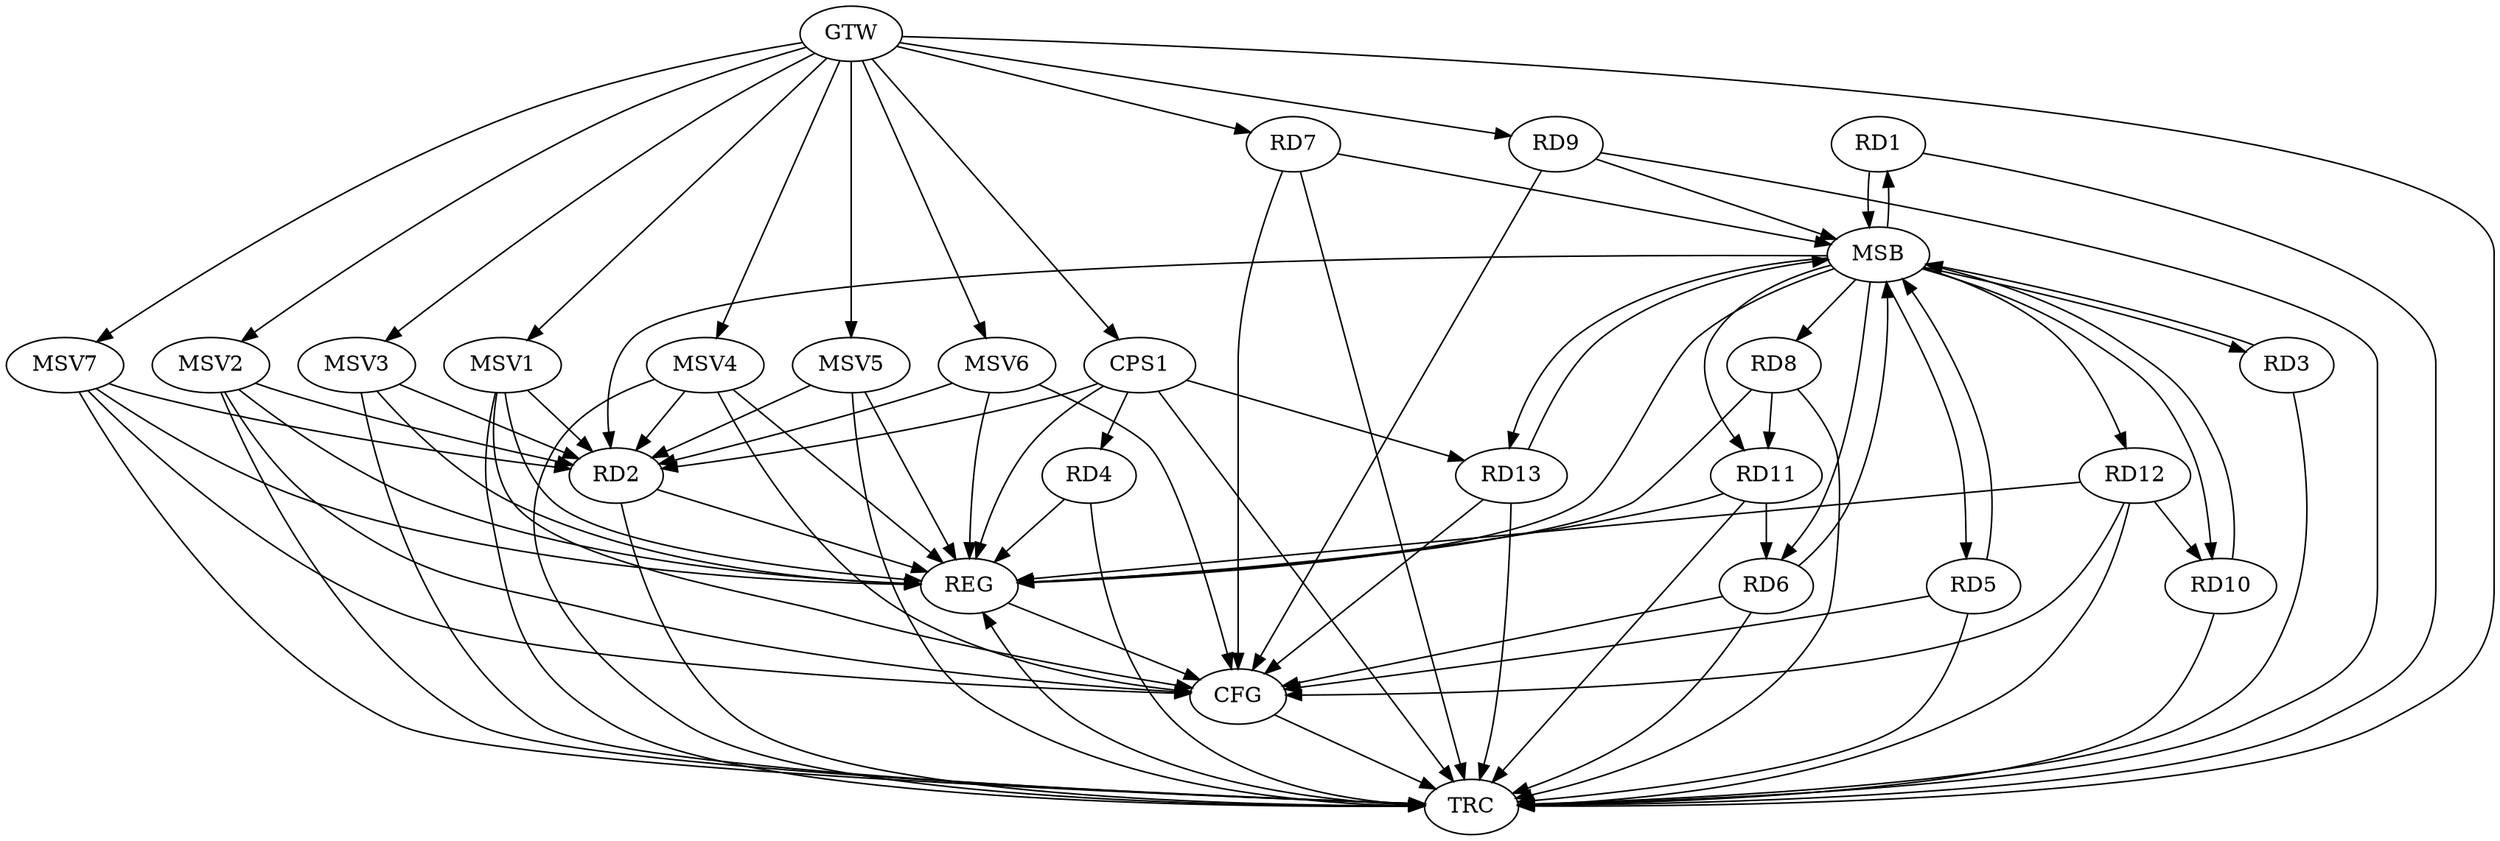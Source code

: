 strict digraph G {
  RD1 [ label="RD1" ];
  RD2 [ label="RD2" ];
  RD3 [ label="RD3" ];
  RD4 [ label="RD4" ];
  RD5 [ label="RD5" ];
  RD6 [ label="RD6" ];
  RD7 [ label="RD7" ];
  RD8 [ label="RD8" ];
  RD9 [ label="RD9" ];
  RD10 [ label="RD10" ];
  RD11 [ label="RD11" ];
  RD12 [ label="RD12" ];
  RD13 [ label="RD13" ];
  CPS1 [ label="CPS1" ];
  GTW [ label="GTW" ];
  REG [ label="REG" ];
  MSB [ label="MSB" ];
  CFG [ label="CFG" ];
  TRC [ label="TRC" ];
  MSV1 [ label="MSV1" ];
  MSV2 [ label="MSV2" ];
  MSV3 [ label="MSV3" ];
  MSV4 [ label="MSV4" ];
  MSV5 [ label="MSV5" ];
  MSV6 [ label="MSV6" ];
  MSV7 [ label="MSV7" ];
  RD11 -> RD6;
  RD8 -> RD11;
  RD12 -> RD10;
  CPS1 -> RD2;
  CPS1 -> RD4;
  CPS1 -> RD13;
  GTW -> RD7;
  GTW -> RD9;
  GTW -> CPS1;
  RD2 -> REG;
  RD4 -> REG;
  RD8 -> REG;
  RD11 -> REG;
  RD12 -> REG;
  CPS1 -> REG;
  RD1 -> MSB;
  MSB -> RD12;
  MSB -> REG;
  RD3 -> MSB;
  MSB -> RD6;
  MSB -> RD8;
  RD5 -> MSB;
  MSB -> RD3;
  MSB -> RD11;
  RD6 -> MSB;
  MSB -> RD5;
  RD7 -> MSB;
  MSB -> RD1;
  MSB -> RD2;
  MSB -> RD13;
  RD9 -> MSB;
  MSB -> RD10;
  RD10 -> MSB;
  RD13 -> MSB;
  RD7 -> CFG;
  RD9 -> CFG;
  RD13 -> CFG;
  RD6 -> CFG;
  RD5 -> CFG;
  RD12 -> CFG;
  REG -> CFG;
  RD1 -> TRC;
  RD2 -> TRC;
  RD3 -> TRC;
  RD4 -> TRC;
  RD5 -> TRC;
  RD6 -> TRC;
  RD7 -> TRC;
  RD8 -> TRC;
  RD9 -> TRC;
  RD10 -> TRC;
  RD11 -> TRC;
  RD12 -> TRC;
  RD13 -> TRC;
  CPS1 -> TRC;
  GTW -> TRC;
  CFG -> TRC;
  TRC -> REG;
  MSV1 -> RD2;
  GTW -> MSV1;
  MSV1 -> REG;
  MSV1 -> TRC;
  MSV1 -> CFG;
  MSV2 -> RD2;
  GTW -> MSV2;
  MSV2 -> REG;
  MSV2 -> TRC;
  MSV2 -> CFG;
  MSV3 -> RD2;
  GTW -> MSV3;
  MSV3 -> REG;
  MSV3 -> TRC;
  MSV4 -> RD2;
  GTW -> MSV4;
  MSV4 -> REG;
  MSV4 -> TRC;
  MSV4 -> CFG;
  MSV5 -> RD2;
  GTW -> MSV5;
  MSV5 -> REG;
  MSV5 -> TRC;
  MSV6 -> RD2;
  MSV7 -> RD2;
  GTW -> MSV6;
  MSV6 -> REG;
  MSV6 -> CFG;
  GTW -> MSV7;
  MSV7 -> REG;
  MSV7 -> TRC;
  MSV7 -> CFG;
}

